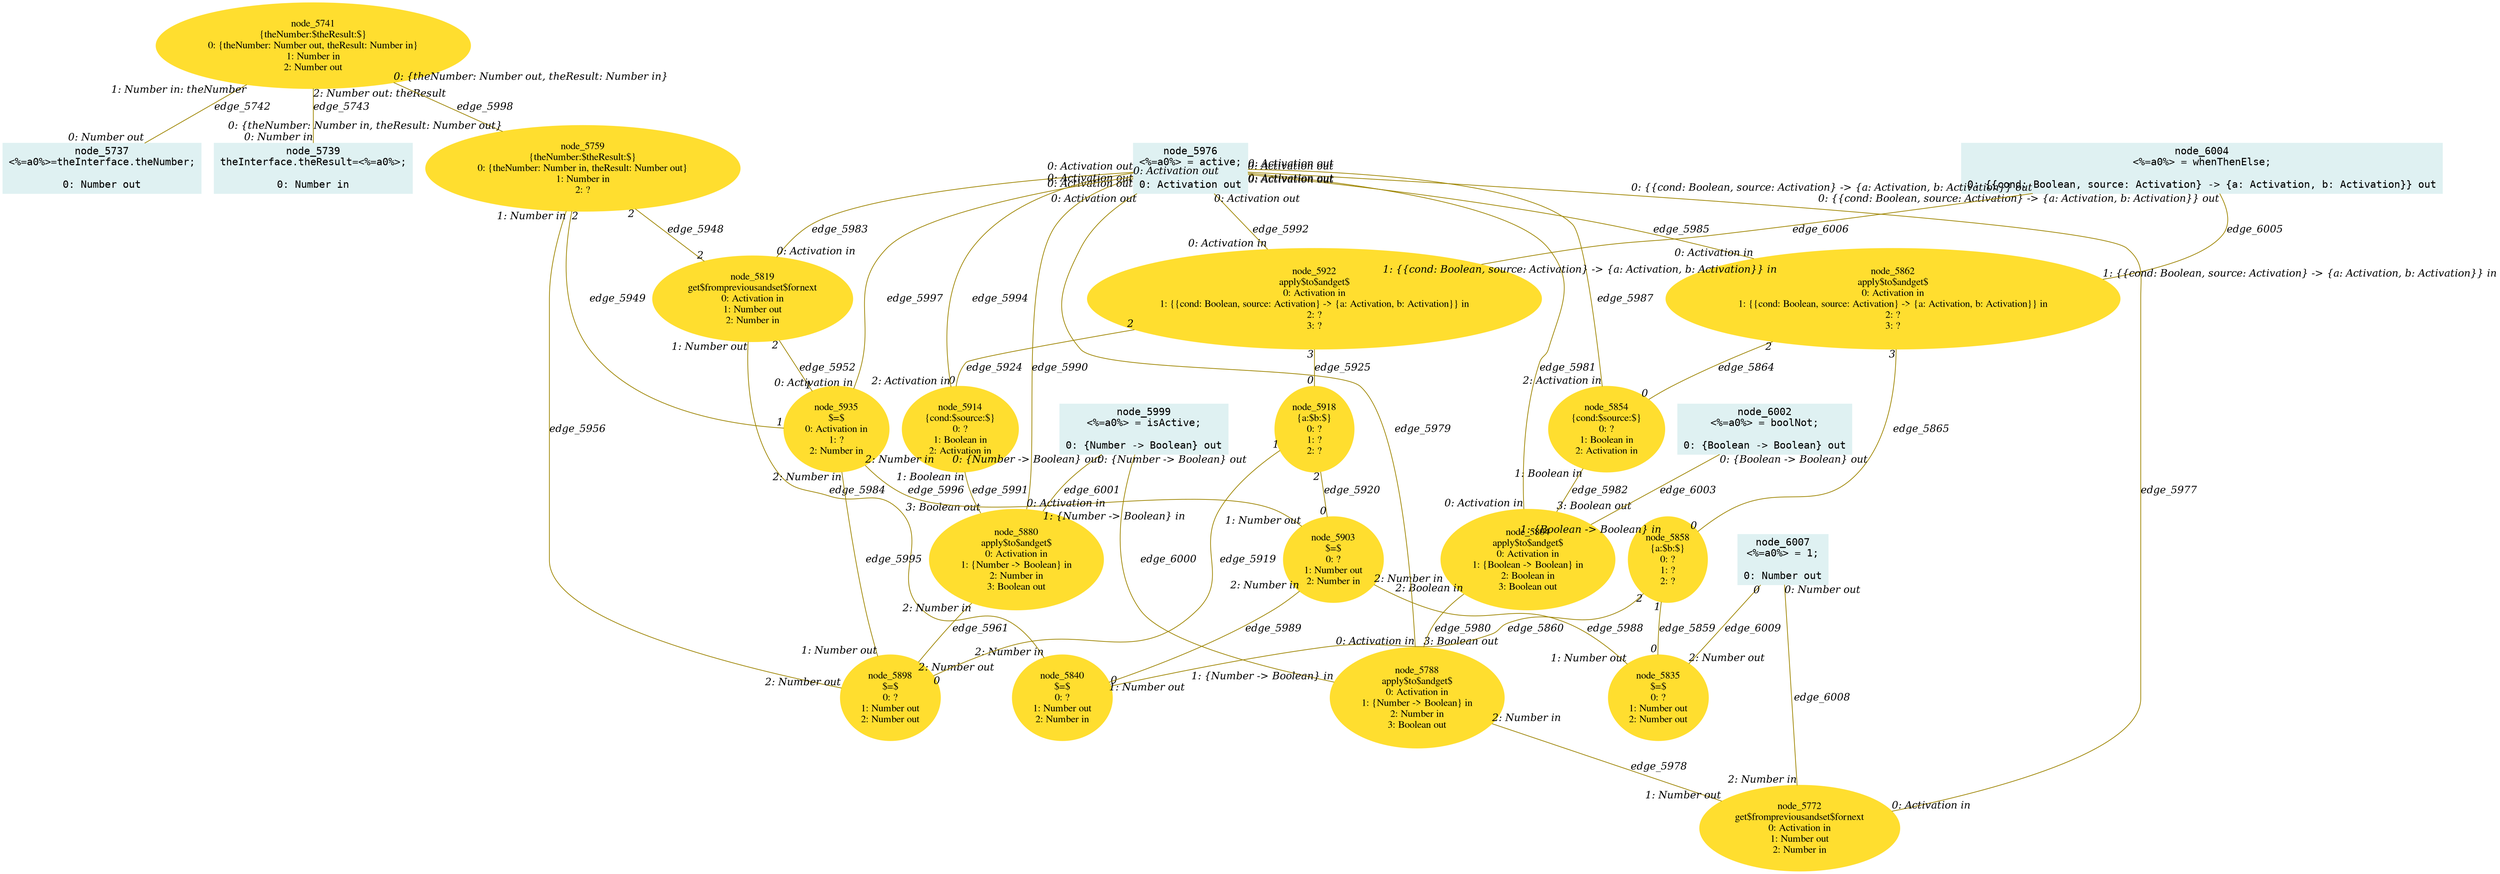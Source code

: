 digraph g{node_5737 [shape="box", style="filled", color="#dff1f2", fontname="Courier", label="node_5737
<%=a0%>=theInterface.theNumber;

0: Number out" ]
node_5739 [shape="box", style="filled", color="#dff1f2", fontname="Courier", label="node_5739
theInterface.theResult=<%=a0%>;

0: Number in" ]
node_5741 [shape="ellipse", style="filled", color="#ffde2f", fontname="Times", label="node_5741
{theNumber:$theResult:$}
0: {theNumber: Number out, theResult: Number in}
1: Number in
2: Number out" ]
node_5759 [shape="ellipse", style="filled", color="#ffde2f", fontname="Times", label="node_5759
{theNumber:$theResult:$}
0: {theNumber: Number in, theResult: Number out}
1: Number in
2: ?" ]
node_5772 [shape="ellipse", style="filled", color="#ffde2f", fontname="Times", label="node_5772
get$frompreviousandset$fornext
0: Activation in
1: Number out
2: Number in" ]
node_5788 [shape="ellipse", style="filled", color="#ffde2f", fontname="Times", label="node_5788
apply$to$andget$
0: Activation in
1: {Number -> Boolean} in
2: Number in
3: Boolean out" ]
node_5804 [shape="ellipse", style="filled", color="#ffde2f", fontname="Times", label="node_5804
apply$to$andget$
0: Activation in
1: {Boolean -> Boolean} in
2: Boolean in
3: Boolean out" ]
node_5819 [shape="ellipse", style="filled", color="#ffde2f", fontname="Times", label="node_5819
get$frompreviousandset$fornext
0: Activation in
1: Number out
2: Number in" ]
node_5835 [shape="ellipse", style="filled", color="#ffde2f", fontname="Times", label="node_5835
$=$
0: ?
1: Number out
2: Number out" ]
node_5840 [shape="ellipse", style="filled", color="#ffde2f", fontname="Times", label="node_5840
$=$
0: ?
1: Number out
2: Number in" ]
node_5854 [shape="ellipse", style="filled", color="#ffde2f", fontname="Times", label="node_5854
{cond:$source:$}
0: ?
1: Boolean in
2: Activation in" ]
node_5858 [shape="ellipse", style="filled", color="#ffde2f", fontname="Times", label="node_5858
{a:$b:$}
0: ?
1: ?
2: ?" ]
node_5862 [shape="ellipse", style="filled", color="#ffde2f", fontname="Times", label="node_5862
apply$to$andget$
0: Activation in
1: {{cond: Boolean, source: Activation} -> {a: Activation, b: Activation}} in
2: ?
3: ?" ]
node_5880 [shape="ellipse", style="filled", color="#ffde2f", fontname="Times", label="node_5880
apply$to$andget$
0: Activation in
1: {Number -> Boolean} in
2: Number in
3: Boolean out" ]
node_5898 [shape="ellipse", style="filled", color="#ffde2f", fontname="Times", label="node_5898
$=$
0: ?
1: Number out
2: Number out" ]
node_5903 [shape="ellipse", style="filled", color="#ffde2f", fontname="Times", label="node_5903
$=$
0: ?
1: Number out
2: Number in" ]
node_5914 [shape="ellipse", style="filled", color="#ffde2f", fontname="Times", label="node_5914
{cond:$source:$}
0: ?
1: Boolean in
2: Activation in" ]
node_5918 [shape="ellipse", style="filled", color="#ffde2f", fontname="Times", label="node_5918
{a:$b:$}
0: ?
1: ?
2: ?" ]
node_5922 [shape="ellipse", style="filled", color="#ffde2f", fontname="Times", label="node_5922
apply$to$andget$
0: Activation in
1: {{cond: Boolean, source: Activation} -> {a: Activation, b: Activation}} in
2: ?
3: ?" ]
node_5935 [shape="ellipse", style="filled", color="#ffde2f", fontname="Times", label="node_5935
$=$
0: Activation in
1: ?
2: Number in" ]
node_5976 [shape="box", style="filled", color="#dff1f2", fontname="Courier", label="node_5976
<%=a0%> = active;

0: Activation out" ]
node_5999 [shape="box", style="filled", color="#dff1f2", fontname="Courier", label="node_5999
<%=a0%> = isActive;

0: {Number -> Boolean} out" ]
node_6002 [shape="box", style="filled", color="#dff1f2", fontname="Courier", label="node_6002
<%=a0%> = boolNot;

0: {Boolean -> Boolean} out" ]
node_6004 [shape="box", style="filled", color="#dff1f2", fontname="Courier", label="node_6004
<%=a0%> = whenThenElse;

0: {{cond: Boolean, source: Activation} -> {a: Activation, b: Activation}} out" ]
node_6007 [shape="box", style="filled", color="#dff1f2", fontname="Courier", label="node_6007
<%=a0%> = 1;

0: Number out" ]
node_5741 -> node_5737 [dir=none, arrowHead=none, fontname="Times-Italic", arrowsize=1, color="#9d8400", label="edge_5742",  headlabel="0: Number out", taillabel="1: Number in: theNumber" ]
node_5741 -> node_5739 [dir=none, arrowHead=none, fontname="Times-Italic", arrowsize=1, color="#9d8400", label="edge_5743",  headlabel="0: Number in", taillabel="2: Number out: theResult" ]
node_5858 -> node_5835 [dir=none, arrowHead=none, fontname="Times-Italic", arrowsize=1, color="#9d8400", label="edge_5859",  headlabel="0", taillabel="1" ]
node_5858 -> node_5840 [dir=none, arrowHead=none, fontname="Times-Italic", arrowsize=1, color="#9d8400", label="edge_5860",  headlabel="0", taillabel="2" ]
node_5862 -> node_5854 [dir=none, arrowHead=none, fontname="Times-Italic", arrowsize=1, color="#9d8400", label="edge_5864",  headlabel="0", taillabel="2" ]
node_5862 -> node_5858 [dir=none, arrowHead=none, fontname="Times-Italic", arrowsize=1, color="#9d8400", label="edge_5865",  headlabel="0", taillabel="3" ]
node_5918 -> node_5898 [dir=none, arrowHead=none, fontname="Times-Italic", arrowsize=1, color="#9d8400", label="edge_5919",  headlabel="0", taillabel="1" ]
node_5918 -> node_5903 [dir=none, arrowHead=none, fontname="Times-Italic", arrowsize=1, color="#9d8400", label="edge_5920",  headlabel="0", taillabel="2" ]
node_5922 -> node_5914 [dir=none, arrowHead=none, fontname="Times-Italic", arrowsize=1, color="#9d8400", label="edge_5924",  headlabel="0", taillabel="2" ]
node_5922 -> node_5918 [dir=none, arrowHead=none, fontname="Times-Italic", arrowsize=1, color="#9d8400", label="edge_5925",  headlabel="0", taillabel="3" ]
node_5759 -> node_5819 [dir=none, arrowHead=none, fontname="Times-Italic", arrowsize=1, color="#9d8400", label="edge_5948",  headlabel="2", taillabel="2" ]
node_5759 -> node_5935 [dir=none, arrowHead=none, fontname="Times-Italic", arrowsize=1, color="#9d8400", label="edge_5949",  headlabel="1", taillabel="2" ]
node_5819 -> node_5935 [dir=none, arrowHead=none, fontname="Times-Italic", arrowsize=1, color="#9d8400", label="edge_5952",  headlabel="1", taillabel="2" ]
node_5759 -> node_5898 [dir=none, arrowHead=none, fontname="Times-Italic", arrowsize=1, color="#9d8400", label="edge_5956",  headlabel="2: Number out", taillabel="1: Number in" ]
node_5880 -> node_5898 [dir=none, arrowHead=none, fontname="Times-Italic", arrowsize=1, color="#9d8400", label="edge_5961",  headlabel="2: Number out", taillabel="2: Number in" ]
node_5976 -> node_5772 [dir=none, arrowHead=none, fontname="Times-Italic", arrowsize=1, color="#9d8400", label="edge_5977",  headlabel="0: Activation in", taillabel="0: Activation out" ]
node_5788 -> node_5772 [dir=none, arrowHead=none, fontname="Times-Italic", arrowsize=1, color="#9d8400", label="edge_5978",  headlabel="1: Number out", taillabel="2: Number in" ]
node_5976 -> node_5788 [dir=none, arrowHead=none, fontname="Times-Italic", arrowsize=1, color="#9d8400", label="edge_5979",  headlabel="0: Activation in", taillabel="0: Activation out" ]
node_5804 -> node_5788 [dir=none, arrowHead=none, fontname="Times-Italic", arrowsize=1, color="#9d8400", label="edge_5980",  headlabel="3: Boolean out", taillabel="2: Boolean in" ]
node_5976 -> node_5804 [dir=none, arrowHead=none, fontname="Times-Italic", arrowsize=1, color="#9d8400", label="edge_5981",  headlabel="0: Activation in", taillabel="0: Activation out" ]
node_5854 -> node_5804 [dir=none, arrowHead=none, fontname="Times-Italic", arrowsize=1, color="#9d8400", label="edge_5982",  headlabel="3: Boolean out", taillabel="1: Boolean in" ]
node_5976 -> node_5819 [dir=none, arrowHead=none, fontname="Times-Italic", arrowsize=1, color="#9d8400", label="edge_5983",  headlabel="0: Activation in", taillabel="0: Activation out" ]
node_5840 -> node_5819 [dir=none, arrowHead=none, fontname="Times-Italic", arrowsize=1, color="#9d8400", label="edge_5984",  headlabel="1: Number out", taillabel="2: Number in" ]
node_5976 -> node_5862 [dir=none, arrowHead=none, fontname="Times-Italic", arrowsize=1, color="#9d8400", label="edge_5985",  headlabel="0: Activation in", taillabel="0: Activation out" ]
node_5976 -> node_5854 [dir=none, arrowHead=none, fontname="Times-Italic", arrowsize=1, color="#9d8400", label="edge_5987",  headlabel="2: Activation in", taillabel="0: Activation out" ]
node_5903 -> node_5835 [dir=none, arrowHead=none, fontname="Times-Italic", arrowsize=1, color="#9d8400", label="edge_5988",  headlabel="1: Number out", taillabel="2: Number in" ]
node_5903 -> node_5840 [dir=none, arrowHead=none, fontname="Times-Italic", arrowsize=1, color="#9d8400", label="edge_5989",  headlabel="1: Number out", taillabel="2: Number in" ]
node_5976 -> node_5880 [dir=none, arrowHead=none, fontname="Times-Italic", arrowsize=1, color="#9d8400", label="edge_5990",  headlabel="0: Activation in", taillabel="0: Activation out" ]
node_5914 -> node_5880 [dir=none, arrowHead=none, fontname="Times-Italic", arrowsize=1, color="#9d8400", label="edge_5991",  headlabel="3: Boolean out", taillabel="1: Boolean in" ]
node_5976 -> node_5922 [dir=none, arrowHead=none, fontname="Times-Italic", arrowsize=1, color="#9d8400", label="edge_5992",  headlabel="0: Activation in", taillabel="0: Activation out" ]
node_5976 -> node_5914 [dir=none, arrowHead=none, fontname="Times-Italic", arrowsize=1, color="#9d8400", label="edge_5994",  headlabel="2: Activation in", taillabel="0: Activation out" ]
node_5935 -> node_5898 [dir=none, arrowHead=none, fontname="Times-Italic", arrowsize=1, color="#9d8400", label="edge_5995",  headlabel="1: Number out", taillabel="2: Number in" ]
node_5935 -> node_5903 [dir=none, arrowHead=none, fontname="Times-Italic", arrowsize=1, color="#9d8400", label="edge_5996",  headlabel="1: Number out", taillabel="2: Number in" ]
node_5976 -> node_5935 [dir=none, arrowHead=none, fontname="Times-Italic", arrowsize=1, color="#9d8400", label="edge_5997",  headlabel="0: Activation in", taillabel="0: Activation out" ]
node_5741 -> node_5759 [dir=none, arrowHead=none, fontname="Times-Italic", arrowsize=1, color="#9d8400", label="edge_5998",  headlabel="0: {theNumber: Number in, theResult: Number out}", taillabel="0: {theNumber: Number out, theResult: Number in}" ]
node_5999 -> node_5788 [dir=none, arrowHead=none, fontname="Times-Italic", arrowsize=1, color="#9d8400", label="edge_6000",  headlabel="1: {Number -> Boolean} in", taillabel="0: {Number -> Boolean} out" ]
node_5999 -> node_5880 [dir=none, arrowHead=none, fontname="Times-Italic", arrowsize=1, color="#9d8400", label="edge_6001",  headlabel="1: {Number -> Boolean} in", taillabel="0: {Number -> Boolean} out" ]
node_6002 -> node_5804 [dir=none, arrowHead=none, fontname="Times-Italic", arrowsize=1, color="#9d8400", label="edge_6003",  headlabel="1: {Boolean -> Boolean} in", taillabel="0: {Boolean -> Boolean} out" ]
node_6004 -> node_5862 [dir=none, arrowHead=none, fontname="Times-Italic", arrowsize=1, color="#9d8400", label="edge_6005",  headlabel="1: {{cond: Boolean, source: Activation} -> {a: Activation, b: Activation}} in", taillabel="0: {{cond: Boolean, source: Activation} -> {a: Activation, b: Activation}} out" ]
node_6004 -> node_5922 [dir=none, arrowHead=none, fontname="Times-Italic", arrowsize=1, color="#9d8400", label="edge_6006",  headlabel="1: {{cond: Boolean, source: Activation} -> {a: Activation, b: Activation}} in", taillabel="0: {{cond: Boolean, source: Activation} -> {a: Activation, b: Activation}} out" ]
node_6007 -> node_5772 [dir=none, arrowHead=none, fontname="Times-Italic", arrowsize=1, color="#9d8400", label="edge_6008",  headlabel="2: Number in", taillabel="0: Number out" ]
node_6007 -> node_5835 [dir=none, arrowHead=none, fontname="Times-Italic", arrowsize=1, color="#9d8400", label="edge_6009",  headlabel="2: Number out", taillabel="0" ]
}